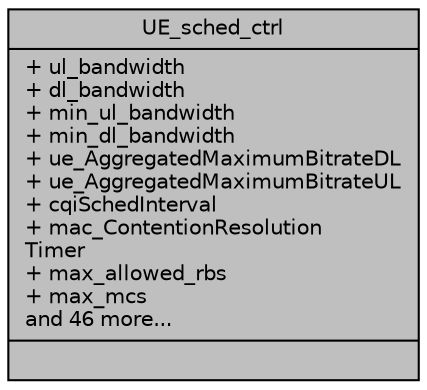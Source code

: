 digraph "UE_sched_ctrl"
{
 // LATEX_PDF_SIZE
  edge [fontname="Helvetica",fontsize="10",labelfontname="Helvetica",labelfontsize="10"];
  node [fontname="Helvetica",fontsize="10",shape=record];
  Node1 [label="{UE_sched_ctrl\n|+ ul_bandwidth\l+ dl_bandwidth\l+ min_ul_bandwidth\l+ min_dl_bandwidth\l+ ue_AggregatedMaximumBitrateDL\l+ ue_AggregatedMaximumBitrateUL\l+ cqiSchedInterval\l+ mac_ContentionResolution\lTimer\l+ max_allowed_rbs\l+ max_mcs\land 46 more...\l|}",height=0.2,width=0.4,color="black", fillcolor="grey75", style="filled", fontcolor="black",tooltip="scheduling control information set through an API (not used)"];
}
